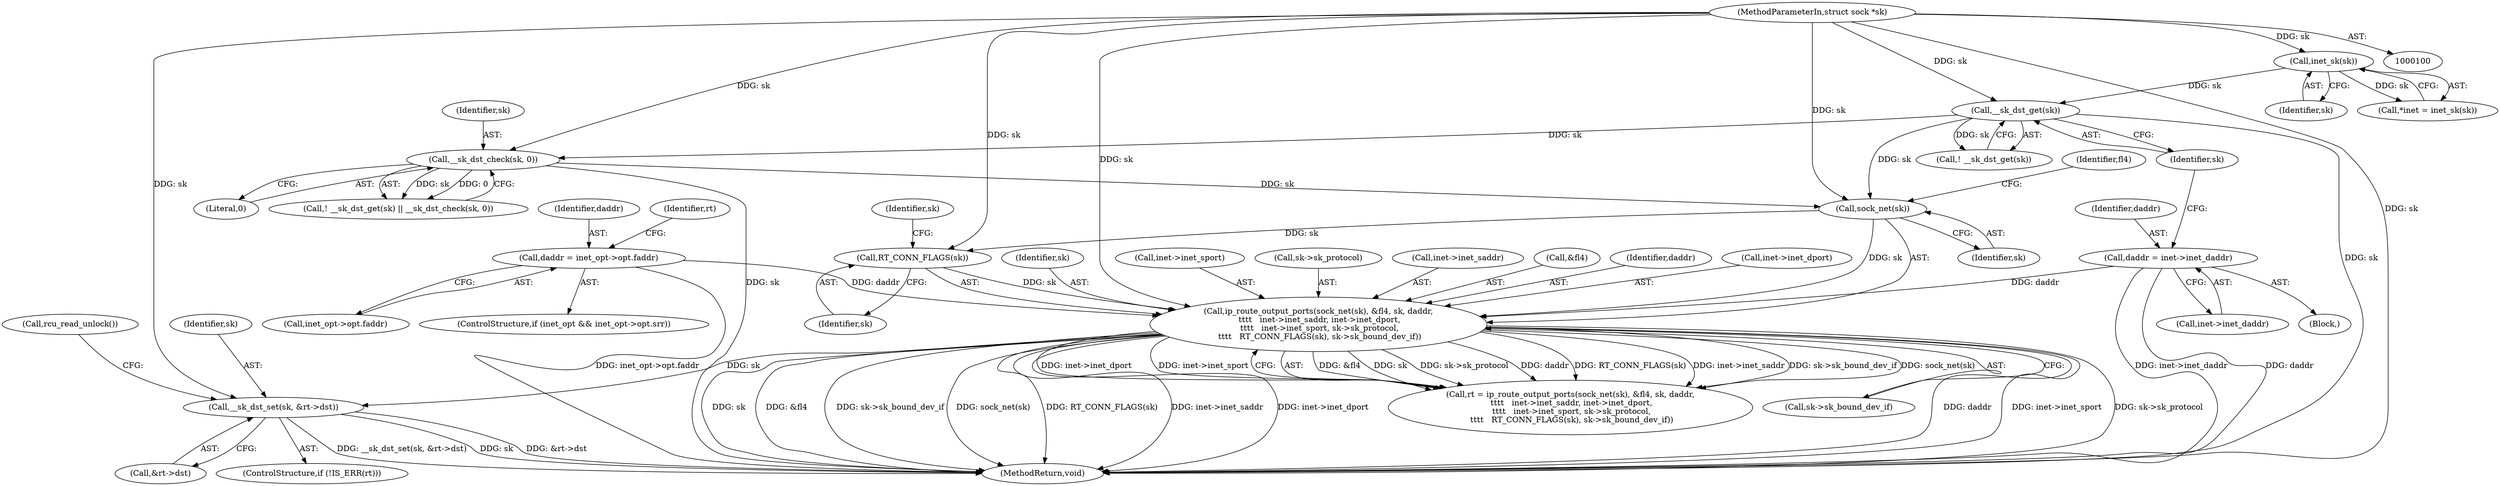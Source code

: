 digraph "0_linux_9709674e68646cee5a24e3000b3558d25412203a@pointer" {
"1000178" [label="(Call,__sk_dst_set(sk, &rt->dst))"];
"1000150" [label="(Call,ip_route_output_ports(sock_net(sk), &fl4, sk, daddr,\n \t\t\t\t   inet->inet_saddr, inet->inet_dport,\n \t\t\t\t   inet->inet_sport, sk->sk_protocol,\n \t\t\t\t   RT_CONN_FLAGS(sk), sk->sk_bound_dev_if))"];
"1000151" [label="(Call,sock_net(sk))"];
"1000122" [label="(Call,__sk_dst_check(sk, 0))"];
"1000120" [label="(Call,__sk_dst_get(sk))"];
"1000106" [label="(Call,inet_sk(sk))"];
"1000101" [label="(MethodParameterIn,struct sock *sk)"];
"1000169" [label="(Call,RT_CONN_FLAGS(sk))"];
"1000141" [label="(Call,daddr = inet_opt->opt.faddr)"];
"1000110" [label="(Call,daddr = inet->inet_daddr)"];
"1000123" [label="(Identifier,sk)"];
"1000172" [label="(Identifier,sk)"];
"1000185" [label="(MethodReturn,void)"];
"1000142" [label="(Identifier,daddr)"];
"1000119" [label="(Call,! __sk_dst_get(sk))"];
"1000170" [label="(Identifier,sk)"];
"1000150" [label="(Call,ip_route_output_ports(sock_net(sk), &fl4, sk, daddr,\n \t\t\t\t   inet->inet_saddr, inet->inet_dport,\n \t\t\t\t   inet->inet_sport, sk->sk_protocol,\n \t\t\t\t   RT_CONN_FLAGS(sk), sk->sk_bound_dev_if))"];
"1000155" [label="(Identifier,sk)"];
"1000122" [label="(Call,__sk_dst_check(sk, 0))"];
"1000163" [label="(Call,inet->inet_sport)"];
"1000124" [label="(Literal,0)"];
"1000143" [label="(Call,inet_opt->opt.faddr)"];
"1000166" [label="(Call,sk->sk_protocol)"];
"1000152" [label="(Identifier,sk)"];
"1000180" [label="(Call,&rt->dst)"];
"1000118" [label="(Call,! __sk_dst_get(sk) || __sk_dst_check(sk, 0))"];
"1000148" [label="(Call,rt = ip_route_output_ports(sock_net(sk), &fl4, sk, daddr,\n \t\t\t\t   inet->inet_saddr, inet->inet_dport,\n \t\t\t\t   inet->inet_sport, sk->sk_protocol,\n \t\t\t\t   RT_CONN_FLAGS(sk), sk->sk_bound_dev_if))"];
"1000184" [label="(Call,rcu_read_unlock())"];
"1000111" [label="(Identifier,daddr)"];
"1000178" [label="(Call,__sk_dst_set(sk, &rt->dst))"];
"1000174" [label="(ControlStructure,if (!IS_ERR(rt)))"];
"1000157" [label="(Call,inet->inet_saddr)"];
"1000112" [label="(Call,inet->inet_daddr)"];
"1000106" [label="(Call,inet_sk(sk))"];
"1000169" [label="(Call,RT_CONN_FLAGS(sk))"];
"1000153" [label="(Call,&fl4)"];
"1000171" [label="(Call,sk->sk_bound_dev_if)"];
"1000101" [label="(MethodParameterIn,struct sock *sk)"];
"1000120" [label="(Call,__sk_dst_get(sk))"];
"1000156" [label="(Identifier,daddr)"];
"1000149" [label="(Identifier,rt)"];
"1000179" [label="(Identifier,sk)"];
"1000151" [label="(Call,sock_net(sk))"];
"1000110" [label="(Call,daddr = inet->inet_daddr)"];
"1000141" [label="(Call,daddr = inet_opt->opt.faddr)"];
"1000107" [label="(Identifier,sk)"];
"1000154" [label="(Identifier,fl4)"];
"1000104" [label="(Call,*inet = inet_sk(sk))"];
"1000160" [label="(Call,inet->inet_dport)"];
"1000121" [label="(Identifier,sk)"];
"1000133" [label="(ControlStructure,if (inet_opt && inet_opt->opt.srr))"];
"1000102" [label="(Block,)"];
"1000178" -> "1000174"  [label="AST: "];
"1000178" -> "1000180"  [label="CFG: "];
"1000179" -> "1000178"  [label="AST: "];
"1000180" -> "1000178"  [label="AST: "];
"1000184" -> "1000178"  [label="CFG: "];
"1000178" -> "1000185"  [label="DDG: __sk_dst_set(sk, &rt->dst)"];
"1000178" -> "1000185"  [label="DDG: sk"];
"1000178" -> "1000185"  [label="DDG: &rt->dst"];
"1000150" -> "1000178"  [label="DDG: sk"];
"1000101" -> "1000178"  [label="DDG: sk"];
"1000150" -> "1000148"  [label="AST: "];
"1000150" -> "1000171"  [label="CFG: "];
"1000151" -> "1000150"  [label="AST: "];
"1000153" -> "1000150"  [label="AST: "];
"1000155" -> "1000150"  [label="AST: "];
"1000156" -> "1000150"  [label="AST: "];
"1000157" -> "1000150"  [label="AST: "];
"1000160" -> "1000150"  [label="AST: "];
"1000163" -> "1000150"  [label="AST: "];
"1000166" -> "1000150"  [label="AST: "];
"1000169" -> "1000150"  [label="AST: "];
"1000171" -> "1000150"  [label="AST: "];
"1000148" -> "1000150"  [label="CFG: "];
"1000150" -> "1000185"  [label="DDG: sock_net(sk)"];
"1000150" -> "1000185"  [label="DDG: RT_CONN_FLAGS(sk)"];
"1000150" -> "1000185"  [label="DDG: inet->inet_saddr"];
"1000150" -> "1000185"  [label="DDG: inet->inet_dport"];
"1000150" -> "1000185"  [label="DDG: daddr"];
"1000150" -> "1000185"  [label="DDG: inet->inet_sport"];
"1000150" -> "1000185"  [label="DDG: sk->sk_protocol"];
"1000150" -> "1000185"  [label="DDG: sk"];
"1000150" -> "1000185"  [label="DDG: &fl4"];
"1000150" -> "1000185"  [label="DDG: sk->sk_bound_dev_if"];
"1000150" -> "1000148"  [label="DDG: &fl4"];
"1000150" -> "1000148"  [label="DDG: sk"];
"1000150" -> "1000148"  [label="DDG: sk->sk_protocol"];
"1000150" -> "1000148"  [label="DDG: daddr"];
"1000150" -> "1000148"  [label="DDG: RT_CONN_FLAGS(sk)"];
"1000150" -> "1000148"  [label="DDG: inet->inet_saddr"];
"1000150" -> "1000148"  [label="DDG: sk->sk_bound_dev_if"];
"1000150" -> "1000148"  [label="DDG: sock_net(sk)"];
"1000150" -> "1000148"  [label="DDG: inet->inet_dport"];
"1000150" -> "1000148"  [label="DDG: inet->inet_sport"];
"1000151" -> "1000150"  [label="DDG: sk"];
"1000169" -> "1000150"  [label="DDG: sk"];
"1000101" -> "1000150"  [label="DDG: sk"];
"1000141" -> "1000150"  [label="DDG: daddr"];
"1000110" -> "1000150"  [label="DDG: daddr"];
"1000151" -> "1000152"  [label="CFG: "];
"1000152" -> "1000151"  [label="AST: "];
"1000154" -> "1000151"  [label="CFG: "];
"1000122" -> "1000151"  [label="DDG: sk"];
"1000120" -> "1000151"  [label="DDG: sk"];
"1000101" -> "1000151"  [label="DDG: sk"];
"1000151" -> "1000169"  [label="DDG: sk"];
"1000122" -> "1000118"  [label="AST: "];
"1000122" -> "1000124"  [label="CFG: "];
"1000123" -> "1000122"  [label="AST: "];
"1000124" -> "1000122"  [label="AST: "];
"1000118" -> "1000122"  [label="CFG: "];
"1000122" -> "1000185"  [label="DDG: sk"];
"1000122" -> "1000118"  [label="DDG: sk"];
"1000122" -> "1000118"  [label="DDG: 0"];
"1000120" -> "1000122"  [label="DDG: sk"];
"1000101" -> "1000122"  [label="DDG: sk"];
"1000120" -> "1000119"  [label="AST: "];
"1000120" -> "1000121"  [label="CFG: "];
"1000121" -> "1000120"  [label="AST: "];
"1000119" -> "1000120"  [label="CFG: "];
"1000120" -> "1000185"  [label="DDG: sk"];
"1000120" -> "1000119"  [label="DDG: sk"];
"1000106" -> "1000120"  [label="DDG: sk"];
"1000101" -> "1000120"  [label="DDG: sk"];
"1000106" -> "1000104"  [label="AST: "];
"1000106" -> "1000107"  [label="CFG: "];
"1000107" -> "1000106"  [label="AST: "];
"1000104" -> "1000106"  [label="CFG: "];
"1000106" -> "1000104"  [label="DDG: sk"];
"1000101" -> "1000106"  [label="DDG: sk"];
"1000101" -> "1000100"  [label="AST: "];
"1000101" -> "1000185"  [label="DDG: sk"];
"1000101" -> "1000169"  [label="DDG: sk"];
"1000169" -> "1000170"  [label="CFG: "];
"1000170" -> "1000169"  [label="AST: "];
"1000172" -> "1000169"  [label="CFG: "];
"1000141" -> "1000133"  [label="AST: "];
"1000141" -> "1000143"  [label="CFG: "];
"1000142" -> "1000141"  [label="AST: "];
"1000143" -> "1000141"  [label="AST: "];
"1000149" -> "1000141"  [label="CFG: "];
"1000141" -> "1000185"  [label="DDG: inet_opt->opt.faddr"];
"1000110" -> "1000102"  [label="AST: "];
"1000110" -> "1000112"  [label="CFG: "];
"1000111" -> "1000110"  [label="AST: "];
"1000112" -> "1000110"  [label="AST: "];
"1000121" -> "1000110"  [label="CFG: "];
"1000110" -> "1000185"  [label="DDG: inet->inet_daddr"];
"1000110" -> "1000185"  [label="DDG: daddr"];
}
